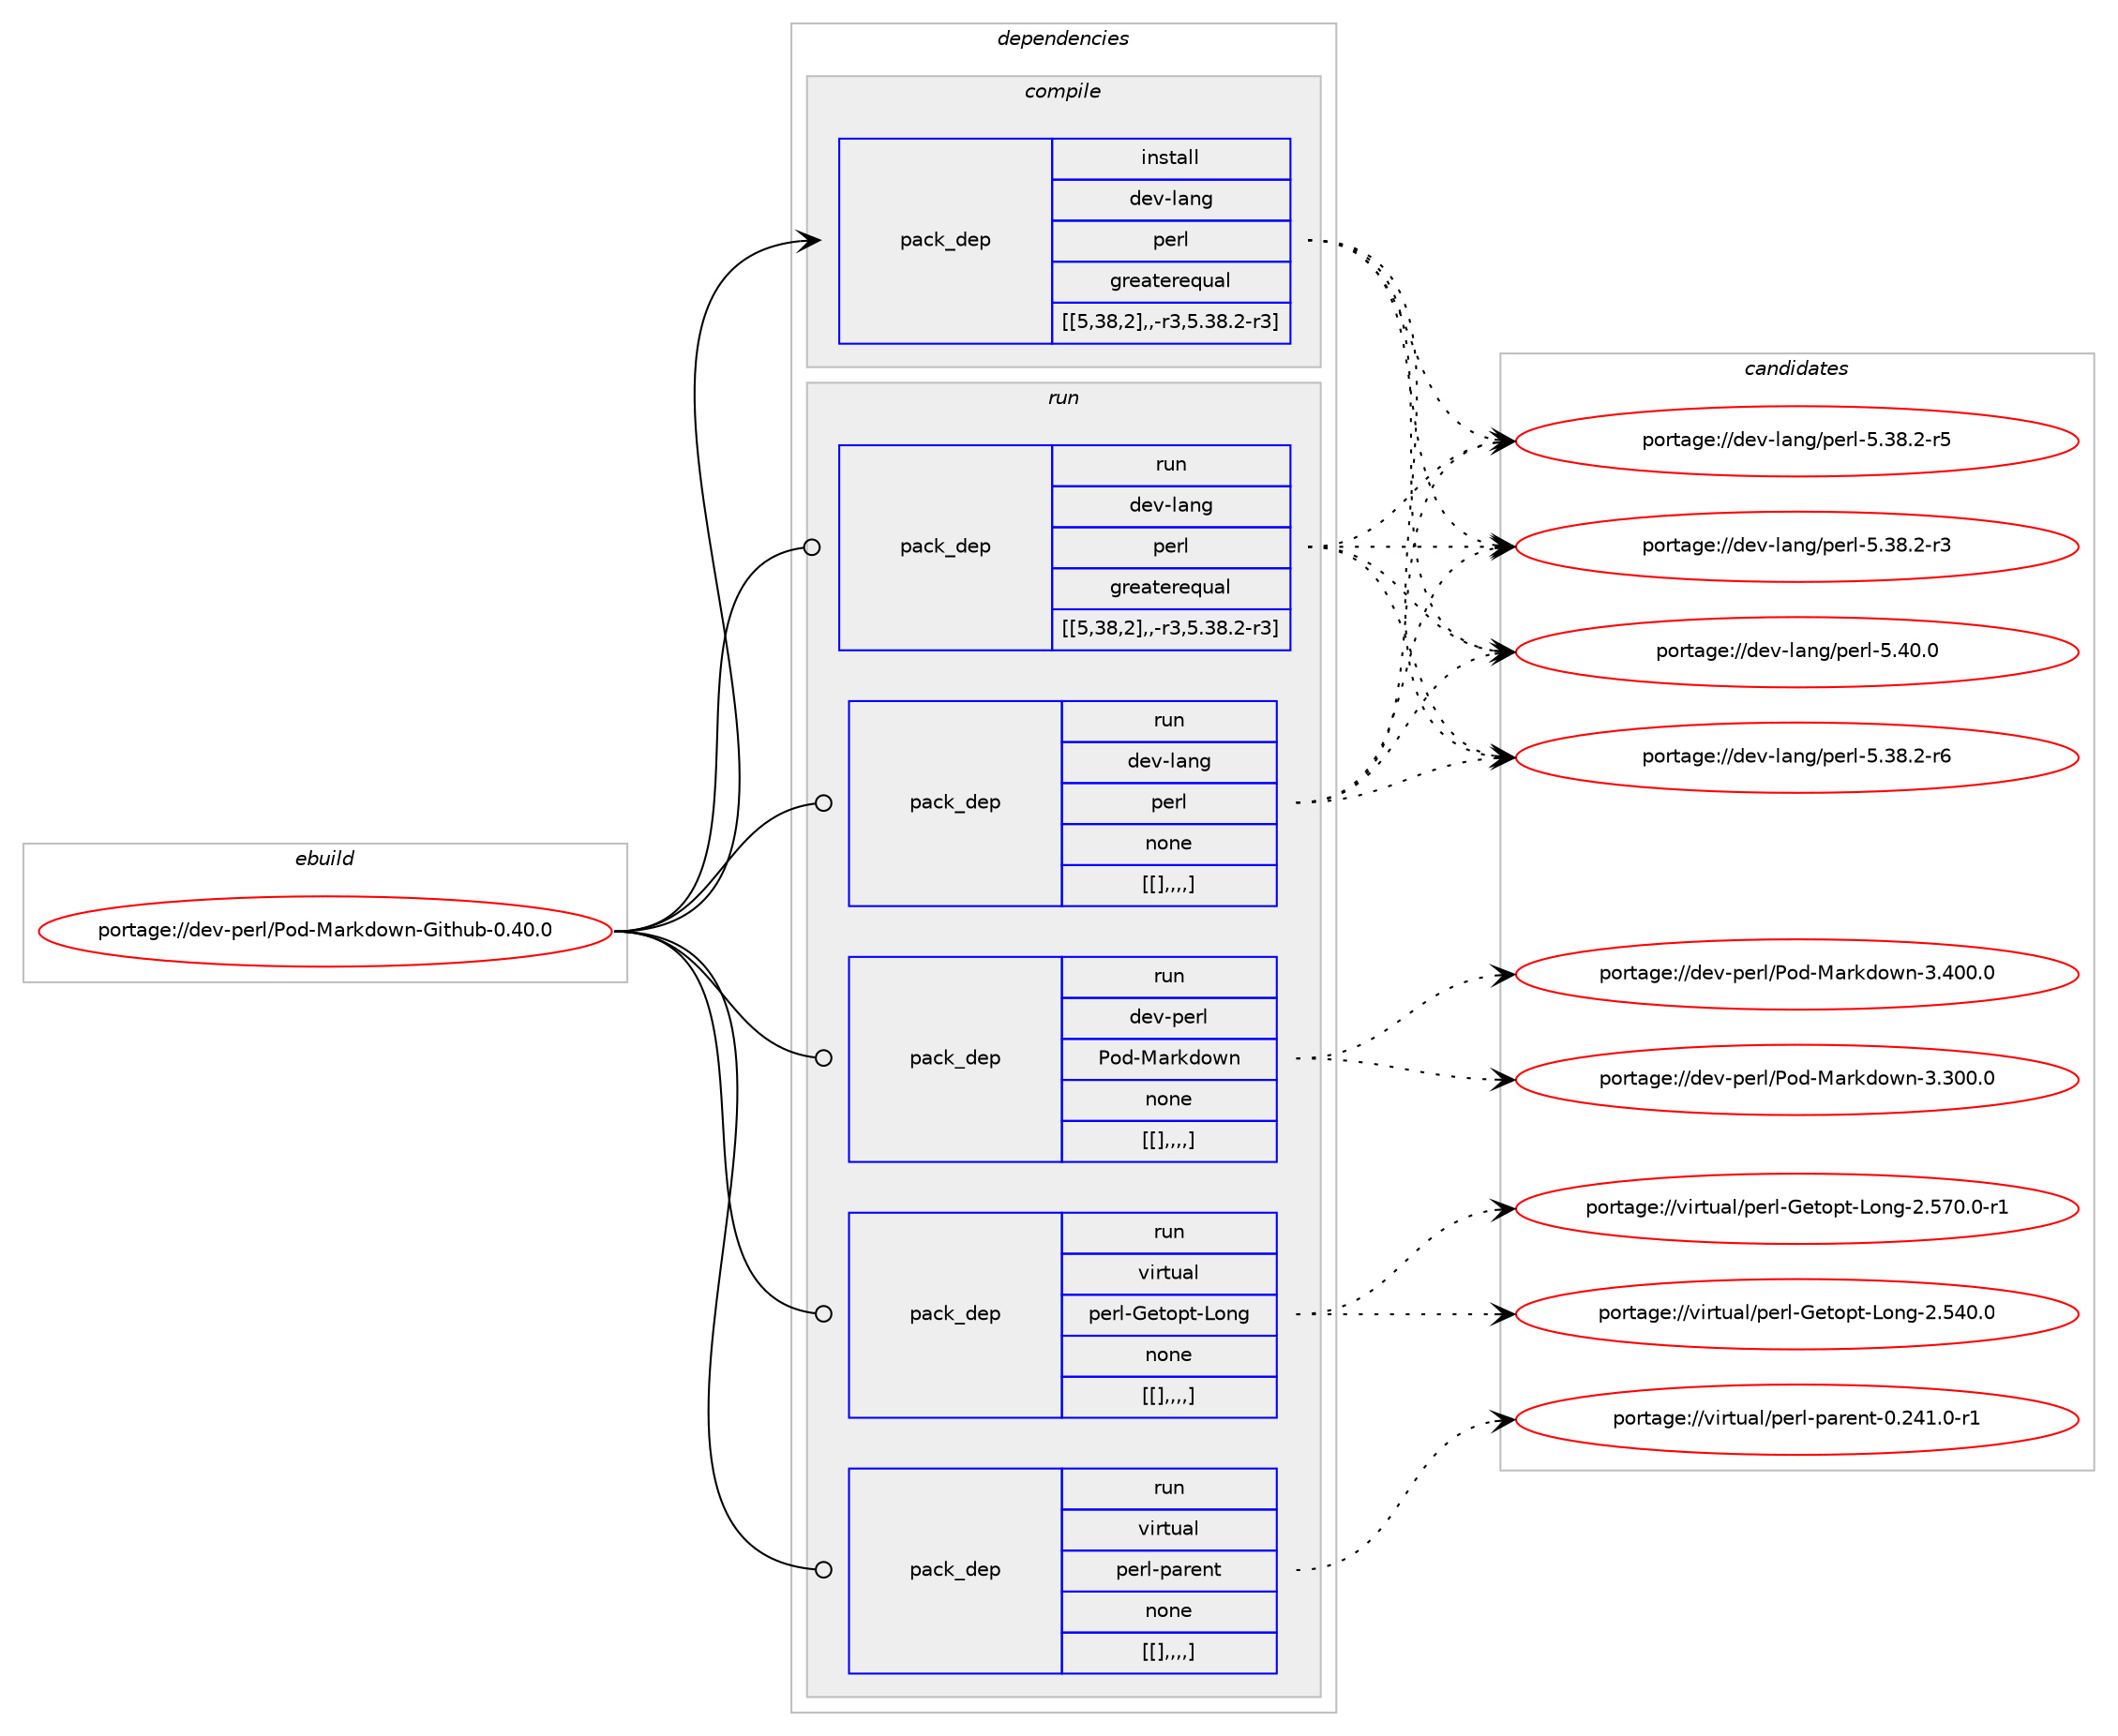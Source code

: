 digraph prolog {

# *************
# Graph options
# *************

newrank=true;
concentrate=true;
compound=true;
graph [rankdir=LR,fontname=Helvetica,fontsize=10,ranksep=1.5];#, ranksep=2.5, nodesep=0.2];
edge  [arrowhead=vee];
node  [fontname=Helvetica,fontsize=10];

# **********
# The ebuild
# **********

subgraph cluster_leftcol {
color=gray;
label=<<i>ebuild</i>>;
id [label="portage://dev-perl/Pod-Markdown-Github-0.40.0", color=red, width=4, href="../dev-perl/Pod-Markdown-Github-0.40.0.svg"];
}

# ****************
# The dependencies
# ****************

subgraph cluster_midcol {
color=gray;
label=<<i>dependencies</i>>;
subgraph cluster_compile {
fillcolor="#eeeeee";
style=filled;
label=<<i>compile</i>>;
subgraph pack105163 {
dependency136999 [label=<<TABLE BORDER="0" CELLBORDER="1" CELLSPACING="0" CELLPADDING="4" WIDTH="220"><TR><TD ROWSPAN="6" CELLPADDING="30">pack_dep</TD></TR><TR><TD WIDTH="110">install</TD></TR><TR><TD>dev-lang</TD></TR><TR><TD>perl</TD></TR><TR><TD>greaterequal</TD></TR><TR><TD>[[5,38,2],,-r3,5.38.2-r3]</TD></TR></TABLE>>, shape=none, color=blue];
}
id:e -> dependency136999:w [weight=20,style="solid",arrowhead="vee"];
}
subgraph cluster_compileandrun {
fillcolor="#eeeeee";
style=filled;
label=<<i>compile and run</i>>;
}
subgraph cluster_run {
fillcolor="#eeeeee";
style=filled;
label=<<i>run</i>>;
subgraph pack105164 {
dependency137000 [label=<<TABLE BORDER="0" CELLBORDER="1" CELLSPACING="0" CELLPADDING="4" WIDTH="220"><TR><TD ROWSPAN="6" CELLPADDING="30">pack_dep</TD></TR><TR><TD WIDTH="110">run</TD></TR><TR><TD>dev-lang</TD></TR><TR><TD>perl</TD></TR><TR><TD>greaterequal</TD></TR><TR><TD>[[5,38,2],,-r3,5.38.2-r3]</TD></TR></TABLE>>, shape=none, color=blue];
}
id:e -> dependency137000:w [weight=20,style="solid",arrowhead="odot"];
subgraph pack105165 {
dependency137001 [label=<<TABLE BORDER="0" CELLBORDER="1" CELLSPACING="0" CELLPADDING="4" WIDTH="220"><TR><TD ROWSPAN="6" CELLPADDING="30">pack_dep</TD></TR><TR><TD WIDTH="110">run</TD></TR><TR><TD>dev-lang</TD></TR><TR><TD>perl</TD></TR><TR><TD>none</TD></TR><TR><TD>[[],,,,]</TD></TR></TABLE>>, shape=none, color=blue];
}
id:e -> dependency137001:w [weight=20,style="solid",arrowhead="odot"];
subgraph pack105166 {
dependency137002 [label=<<TABLE BORDER="0" CELLBORDER="1" CELLSPACING="0" CELLPADDING="4" WIDTH="220"><TR><TD ROWSPAN="6" CELLPADDING="30">pack_dep</TD></TR><TR><TD WIDTH="110">run</TD></TR><TR><TD>dev-perl</TD></TR><TR><TD>Pod-Markdown</TD></TR><TR><TD>none</TD></TR><TR><TD>[[],,,,]</TD></TR></TABLE>>, shape=none, color=blue];
}
id:e -> dependency137002:w [weight=20,style="solid",arrowhead="odot"];
subgraph pack105167 {
dependency137003 [label=<<TABLE BORDER="0" CELLBORDER="1" CELLSPACING="0" CELLPADDING="4" WIDTH="220"><TR><TD ROWSPAN="6" CELLPADDING="30">pack_dep</TD></TR><TR><TD WIDTH="110">run</TD></TR><TR><TD>virtual</TD></TR><TR><TD>perl-Getopt-Long</TD></TR><TR><TD>none</TD></TR><TR><TD>[[],,,,]</TD></TR></TABLE>>, shape=none, color=blue];
}
id:e -> dependency137003:w [weight=20,style="solid",arrowhead="odot"];
subgraph pack105168 {
dependency137004 [label=<<TABLE BORDER="0" CELLBORDER="1" CELLSPACING="0" CELLPADDING="4" WIDTH="220"><TR><TD ROWSPAN="6" CELLPADDING="30">pack_dep</TD></TR><TR><TD WIDTH="110">run</TD></TR><TR><TD>virtual</TD></TR><TR><TD>perl-parent</TD></TR><TR><TD>none</TD></TR><TR><TD>[[],,,,]</TD></TR></TABLE>>, shape=none, color=blue];
}
id:e -> dependency137004:w [weight=20,style="solid",arrowhead="odot"];
}
}

# **************
# The candidates
# **************

subgraph cluster_choices {
rank=same;
color=gray;
label=<<i>candidates</i>>;

subgraph choice105163 {
color=black;
nodesep=1;
choice10010111845108971101034711210111410845534652484648 [label="portage://dev-lang/perl-5.40.0", color=red, width=4,href="../dev-lang/perl-5.40.0.svg"];
choice100101118451089711010347112101114108455346515646504511454 [label="portage://dev-lang/perl-5.38.2-r6", color=red, width=4,href="../dev-lang/perl-5.38.2-r6.svg"];
choice100101118451089711010347112101114108455346515646504511453 [label="portage://dev-lang/perl-5.38.2-r5", color=red, width=4,href="../dev-lang/perl-5.38.2-r5.svg"];
choice100101118451089711010347112101114108455346515646504511451 [label="portage://dev-lang/perl-5.38.2-r3", color=red, width=4,href="../dev-lang/perl-5.38.2-r3.svg"];
dependency136999:e -> choice10010111845108971101034711210111410845534652484648:w [style=dotted,weight="100"];
dependency136999:e -> choice100101118451089711010347112101114108455346515646504511454:w [style=dotted,weight="100"];
dependency136999:e -> choice100101118451089711010347112101114108455346515646504511453:w [style=dotted,weight="100"];
dependency136999:e -> choice100101118451089711010347112101114108455346515646504511451:w [style=dotted,weight="100"];
}
subgraph choice105164 {
color=black;
nodesep=1;
choice10010111845108971101034711210111410845534652484648 [label="portage://dev-lang/perl-5.40.0", color=red, width=4,href="../dev-lang/perl-5.40.0.svg"];
choice100101118451089711010347112101114108455346515646504511454 [label="portage://dev-lang/perl-5.38.2-r6", color=red, width=4,href="../dev-lang/perl-5.38.2-r6.svg"];
choice100101118451089711010347112101114108455346515646504511453 [label="portage://dev-lang/perl-5.38.2-r5", color=red, width=4,href="../dev-lang/perl-5.38.2-r5.svg"];
choice100101118451089711010347112101114108455346515646504511451 [label="portage://dev-lang/perl-5.38.2-r3", color=red, width=4,href="../dev-lang/perl-5.38.2-r3.svg"];
dependency137000:e -> choice10010111845108971101034711210111410845534652484648:w [style=dotted,weight="100"];
dependency137000:e -> choice100101118451089711010347112101114108455346515646504511454:w [style=dotted,weight="100"];
dependency137000:e -> choice100101118451089711010347112101114108455346515646504511453:w [style=dotted,weight="100"];
dependency137000:e -> choice100101118451089711010347112101114108455346515646504511451:w [style=dotted,weight="100"];
}
subgraph choice105165 {
color=black;
nodesep=1;
choice10010111845108971101034711210111410845534652484648 [label="portage://dev-lang/perl-5.40.0", color=red, width=4,href="../dev-lang/perl-5.40.0.svg"];
choice100101118451089711010347112101114108455346515646504511454 [label="portage://dev-lang/perl-5.38.2-r6", color=red, width=4,href="../dev-lang/perl-5.38.2-r6.svg"];
choice100101118451089711010347112101114108455346515646504511453 [label="portage://dev-lang/perl-5.38.2-r5", color=red, width=4,href="../dev-lang/perl-5.38.2-r5.svg"];
choice100101118451089711010347112101114108455346515646504511451 [label="portage://dev-lang/perl-5.38.2-r3", color=red, width=4,href="../dev-lang/perl-5.38.2-r3.svg"];
dependency137001:e -> choice10010111845108971101034711210111410845534652484648:w [style=dotted,weight="100"];
dependency137001:e -> choice100101118451089711010347112101114108455346515646504511454:w [style=dotted,weight="100"];
dependency137001:e -> choice100101118451089711010347112101114108455346515646504511453:w [style=dotted,weight="100"];
dependency137001:e -> choice100101118451089711010347112101114108455346515646504511451:w [style=dotted,weight="100"];
}
subgraph choice105166 {
color=black;
nodesep=1;
choice1001011184511210111410847801111004577971141071001111191104551465248484648 [label="portage://dev-perl/Pod-Markdown-3.400.0", color=red, width=4,href="../dev-perl/Pod-Markdown-3.400.0.svg"];
choice1001011184511210111410847801111004577971141071001111191104551465148484648 [label="portage://dev-perl/Pod-Markdown-3.300.0", color=red, width=4,href="../dev-perl/Pod-Markdown-3.300.0.svg"];
dependency137002:e -> choice1001011184511210111410847801111004577971141071001111191104551465248484648:w [style=dotted,weight="100"];
dependency137002:e -> choice1001011184511210111410847801111004577971141071001111191104551465148484648:w [style=dotted,weight="100"];
}
subgraph choice105167 {
color=black;
nodesep=1;
choice11810511411611797108471121011141084571101116111112116457611111010345504653554846484511449 [label="portage://virtual/perl-Getopt-Long-2.570.0-r1", color=red, width=4,href="../virtual/perl-Getopt-Long-2.570.0-r1.svg"];
choice1181051141161179710847112101114108457110111611111211645761111101034550465352484648 [label="portage://virtual/perl-Getopt-Long-2.540.0", color=red, width=4,href="../virtual/perl-Getopt-Long-2.540.0.svg"];
dependency137003:e -> choice11810511411611797108471121011141084571101116111112116457611111010345504653554846484511449:w [style=dotted,weight="100"];
dependency137003:e -> choice1181051141161179710847112101114108457110111611111211645761111101034550465352484648:w [style=dotted,weight="100"];
}
subgraph choice105168 {
color=black;
nodesep=1;
choice1181051141161179710847112101114108451129711410111011645484650524946484511449 [label="portage://virtual/perl-parent-0.241.0-r1", color=red, width=4,href="../virtual/perl-parent-0.241.0-r1.svg"];
dependency137004:e -> choice1181051141161179710847112101114108451129711410111011645484650524946484511449:w [style=dotted,weight="100"];
}
}

}
